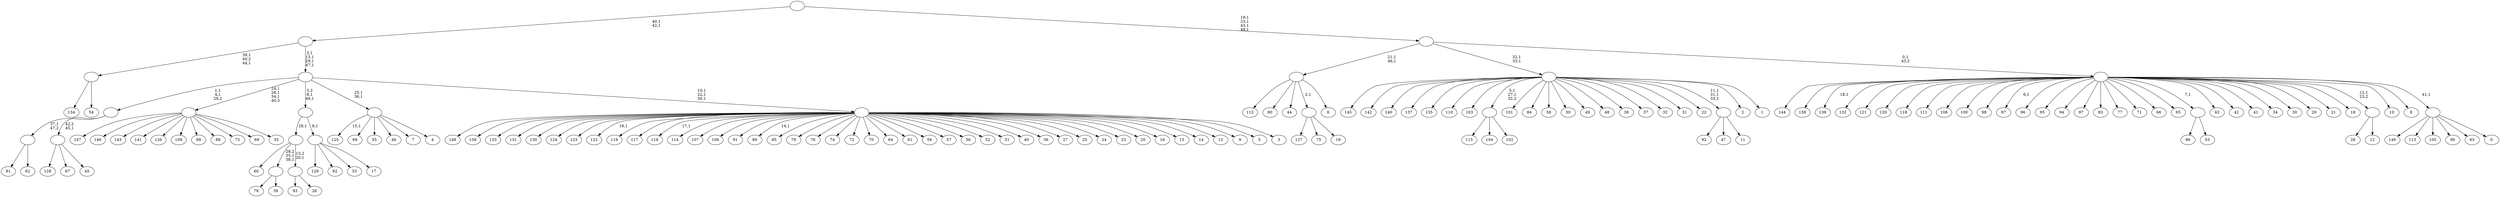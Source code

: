digraph T {
	200 [label="149"]
	199 [label="148"]
	198 [label="147"]
	197 [label="146"]
	196 [label="145"]
	195 [label="144"]
	194 [label="143"]
	193 [label="142"]
	192 [label="141"]
	191 [label="140"]
	190 [label="139"]
	189 [label="138"]
	188 [label="137"]
	187 [label="136"]
	185 [label="135"]
	184 [label="134"]
	183 [label="133"]
	182 [label="132"]
	181 [label="131"]
	180 [label="130"]
	179 [label="129"]
	178 [label="128"]
	177 [label="127"]
	176 [label="126"]
	175 [label="125"]
	173 [label="124"]
	172 [label="123"]
	171 [label="122"]
	169 [label="121"]
	168 [label="120"]
	167 [label="119"]
	166 [label="118"]
	165 [label="117"]
	164 [label="116"]
	162 [label="115"]
	161 [label="114"]
	160 [label="113"]
	159 [label="112"]
	158 [label="111"]
	157 [label="110"]
	156 [label="109"]
	155 [label="108"]
	154 [label="107"]
	153 [label="106"]
	152 [label="105"]
	151 [label="104"]
	150 [label="103"]
	149 [label="102"]
	148 [label=""]
	146 [label="101"]
	145 [label="100"]
	144 [label="99"]
	143 [label="98"]
	142 [label="97"]
	140 [label="96"]
	139 [label="95"]
	138 [label="94"]
	137 [label="93"]
	136 [label="92"]
	135 [label="91"]
	134 [label="90"]
	133 [label="89"]
	131 [label="88"]
	130 [label="87"]
	129 [label="86"]
	128 [label="85"]
	127 [label="84"]
	126 [label="83"]
	125 [label="82"]
	124 [label="81"]
	123 [label="80"]
	122 [label="79"]
	121 [label="78"]
	120 [label="77"]
	119 [label="76"]
	118 [label="75"]
	117 [label="74"]
	116 [label="73"]
	115 [label="72"]
	114 [label="71"]
	113 [label="70"]
	112 [label="69"]
	111 [label="68"]
	110 [label="67"]
	109 [label="66"]
	108 [label="65"]
	107 [label="64"]
	106 [label="63"]
	105 [label="62"]
	104 [label=""]
	103 [label="61"]
	102 [label="60"]
	101 [label="59"]
	100 [label="58"]
	99 [label="57"]
	98 [label="56"]
	97 [label="55"]
	96 [label="54"]
	95 [label=""]
	93 [label="53"]
	92 [label=""]
	91 [label="52"]
	90 [label="51"]
	89 [label="50"]
	88 [label="49"]
	87 [label="48"]
	86 [label="47"]
	85 [label="46"]
	84 [label="45"]
	83 [label=""]
	82 [label=""]
	80 [label="44"]
	79 [label="43"]
	78 [label="42"]
	77 [label="41"]
	76 [label="40"]
	75 [label="39"]
	74 [label=""]
	72 [label="38"]
	71 [label="37"]
	70 [label="36"]
	69 [label="35"]
	68 [label=""]
	65 [label="34"]
	64 [label="33"]
	63 [label="32"]
	62 [label="31"]
	61 [label="30"]
	60 [label="29"]
	59 [label="28"]
	58 [label="27"]
	57 [label="26"]
	56 [label=""]
	55 [label=""]
	54 [label="25"]
	53 [label="24"]
	52 [label="23"]
	51 [label="22"]
	50 [label="21"]
	49 [label="20"]
	48 [label="19"]
	47 [label=""]
	46 [label="18"]
	45 [label="17"]
	44 [label=""]
	43 [label=""]
	41 [label="16"]
	40 [label="15"]
	39 [label="14"]
	38 [label="13"]
	37 [label="12"]
	36 [label=""]
	35 [label="11"]
	34 [label=""]
	32 [label="10"]
	31 [label="9"]
	30 [label="8"]
	29 [label="7"]
	28 [label="6"]
	27 [label=""]
	25 [label="5"]
	24 [label="4"]
	23 [label=""]
	21 [label="3"]
	20 [label=""]
	17 [label=""]
	13 [label=""]
	11 [label="2"]
	10 [label="1"]
	9 [label=""]
	7 [label="0"]
	6 [label=""]
	5 [label=""]
	4 [label=""]
	0 [label=""]
	148 -> 162 [label=""]
	148 -> 151 [label=""]
	148 -> 149 [label=""]
	104 -> 124 [label=""]
	104 -> 105 [label=""]
	95 -> 184 [label=""]
	95 -> 96 [label=""]
	92 -> 129 [label=""]
	92 -> 93 [label=""]
	83 -> 178 [label=""]
	83 -> 110 [label=""]
	83 -> 84 [label=""]
	82 -> 104 [label="37,1\n47,2"]
	82 -> 83 [label="42,2\n45,1"]
	74 -> 121 [label=""]
	74 -> 75 [label=""]
	68 -> 198 [label=""]
	68 -> 197 [label=""]
	68 -> 194 [label=""]
	68 -> 192 [label=""]
	68 -> 176 [label=""]
	68 -> 156 [label=""]
	68 -> 144 [label=""]
	68 -> 131 [label=""]
	68 -> 116 [label=""]
	68 -> 112 [label=""]
	68 -> 69 [label=""]
	56 -> 137 [label=""]
	56 -> 57 [label=""]
	55 -> 74 [label="28,2\n35,1\n38,1"]
	55 -> 102 [label=""]
	55 -> 56 [label="13,2\n20,1"]
	47 -> 177 [label=""]
	47 -> 118 [label=""]
	47 -> 48 [label=""]
	44 -> 179 [label=""]
	44 -> 125 [label=""]
	44 -> 64 [label=""]
	44 -> 45 [label=""]
	43 -> 55 [label="28,1"]
	43 -> 44 [label="9,1"]
	36 -> 59 [label=""]
	36 -> 37 [label=""]
	34 -> 136 [label=""]
	34 -> 86 [label=""]
	34 -> 35 [label=""]
	27 -> 159 [label=""]
	27 -> 123 [label=""]
	27 -> 80 [label=""]
	27 -> 47 [label="2,1"]
	27 -> 28 [label=""]
	23 -> 175 [label="15,1"]
	23 -> 111 [label=""]
	23 -> 97 [label=""]
	23 -> 85 [label=""]
	23 -> 29 [label=""]
	23 -> 24 [label=""]
	20 -> 133 [label="14,1"]
	20 -> 164 [label="17,1"]
	20 -> 171 [label="16,1"]
	20 -> 199 [label=""]
	20 -> 190 [label=""]
	20 -> 183 [label=""]
	20 -> 181 [label=""]
	20 -> 180 [label=""]
	20 -> 173 [label=""]
	20 -> 172 [label=""]
	20 -> 167 [label=""]
	20 -> 165 [label=""]
	20 -> 161 [label=""]
	20 -> 154 [label=""]
	20 -> 153 [label=""]
	20 -> 135 [label=""]
	20 -> 128 [label=""]
	20 -> 122 [label=""]
	20 -> 119 [label=""]
	20 -> 117 [label=""]
	20 -> 115 [label=""]
	20 -> 113 [label=""]
	20 -> 107 [label=""]
	20 -> 103 [label=""]
	20 -> 101 [label=""]
	20 -> 99 [label=""]
	20 -> 98 [label=""]
	20 -> 91 [label=""]
	20 -> 90 [label=""]
	20 -> 76 [label=""]
	20 -> 70 [label=""]
	20 -> 58 [label=""]
	20 -> 54 [label=""]
	20 -> 53 [label=""]
	20 -> 52 [label=""]
	20 -> 49 [label=""]
	20 -> 41 [label=""]
	20 -> 40 [label=""]
	20 -> 39 [label=""]
	20 -> 38 [label=""]
	20 -> 31 [label=""]
	20 -> 25 [label=""]
	20 -> 21 [label=""]
	17 -> 20 [label="10,1\n22,1\n30,1"]
	17 -> 23 [label="25,1\n36,1"]
	17 -> 43 [label="3,2\n8,1\n49,1"]
	17 -> 68 [label="24,1\n26,1\n34,1\n40,3"]
	17 -> 82 [label="1,1\n4,1\n29,2"]
	13 -> 17 [label="3,1\n13,1\n29,1\n47,1"]
	13 -> 95 [label="39,1\n40,2\n44,1"]
	9 -> 34 [label="11,1\n31,1\n33,2"]
	9 -> 148 [label="5,1\n27,1\n32,2"]
	9 -> 196 [label=""]
	9 -> 193 [label=""]
	9 -> 191 [label=""]
	9 -> 188 [label=""]
	9 -> 185 [label=""]
	9 -> 157 [label=""]
	9 -> 150 [label=""]
	9 -> 146 [label=""]
	9 -> 127 [label=""]
	9 -> 100 [label=""]
	9 -> 89 [label=""]
	9 -> 88 [label=""]
	9 -> 87 [label=""]
	9 -> 72 [label=""]
	9 -> 71 [label=""]
	9 -> 63 [label=""]
	9 -> 62 [label=""]
	9 -> 51 [label=""]
	9 -> 11 [label=""]
	9 -> 10 [label=""]
	6 -> 200 [label=""]
	6 -> 160 [label=""]
	6 -> 152 [label=""]
	6 -> 134 [label=""]
	6 -> 106 [label=""]
	6 -> 7 [label=""]
	5 -> 142 [label="6,1"]
	5 -> 187 [label="18,1"]
	5 -> 195 [label=""]
	5 -> 189 [label=""]
	5 -> 182 [label=""]
	5 -> 169 [label=""]
	5 -> 168 [label=""]
	5 -> 166 [label=""]
	5 -> 158 [label=""]
	5 -> 155 [label=""]
	5 -> 145 [label=""]
	5 -> 143 [label=""]
	5 -> 140 [label=""]
	5 -> 139 [label=""]
	5 -> 138 [label=""]
	5 -> 130 [label=""]
	5 -> 126 [label=""]
	5 -> 120 [label=""]
	5 -> 114 [label=""]
	5 -> 109 [label=""]
	5 -> 108 [label=""]
	5 -> 92 [label="7,1"]
	5 -> 79 [label=""]
	5 -> 78 [label=""]
	5 -> 77 [label=""]
	5 -> 65 [label=""]
	5 -> 61 [label=""]
	5 -> 60 [label=""]
	5 -> 50 [label=""]
	5 -> 46 [label=""]
	5 -> 36 [label="12,1\n23,2"]
	5 -> 32 [label=""]
	5 -> 30 [label=""]
	5 -> 6 [label="41,1"]
	4 -> 9 [label="32,1\n33,1"]
	4 -> 27 [label="21,1\n46,1"]
	4 -> 5 [label="0,1\n43,2"]
	0 -> 4 [label="19,1\n23,1\n43,1\n48,1"]
	0 -> 13 [label="40,1\n42,1"]
}
